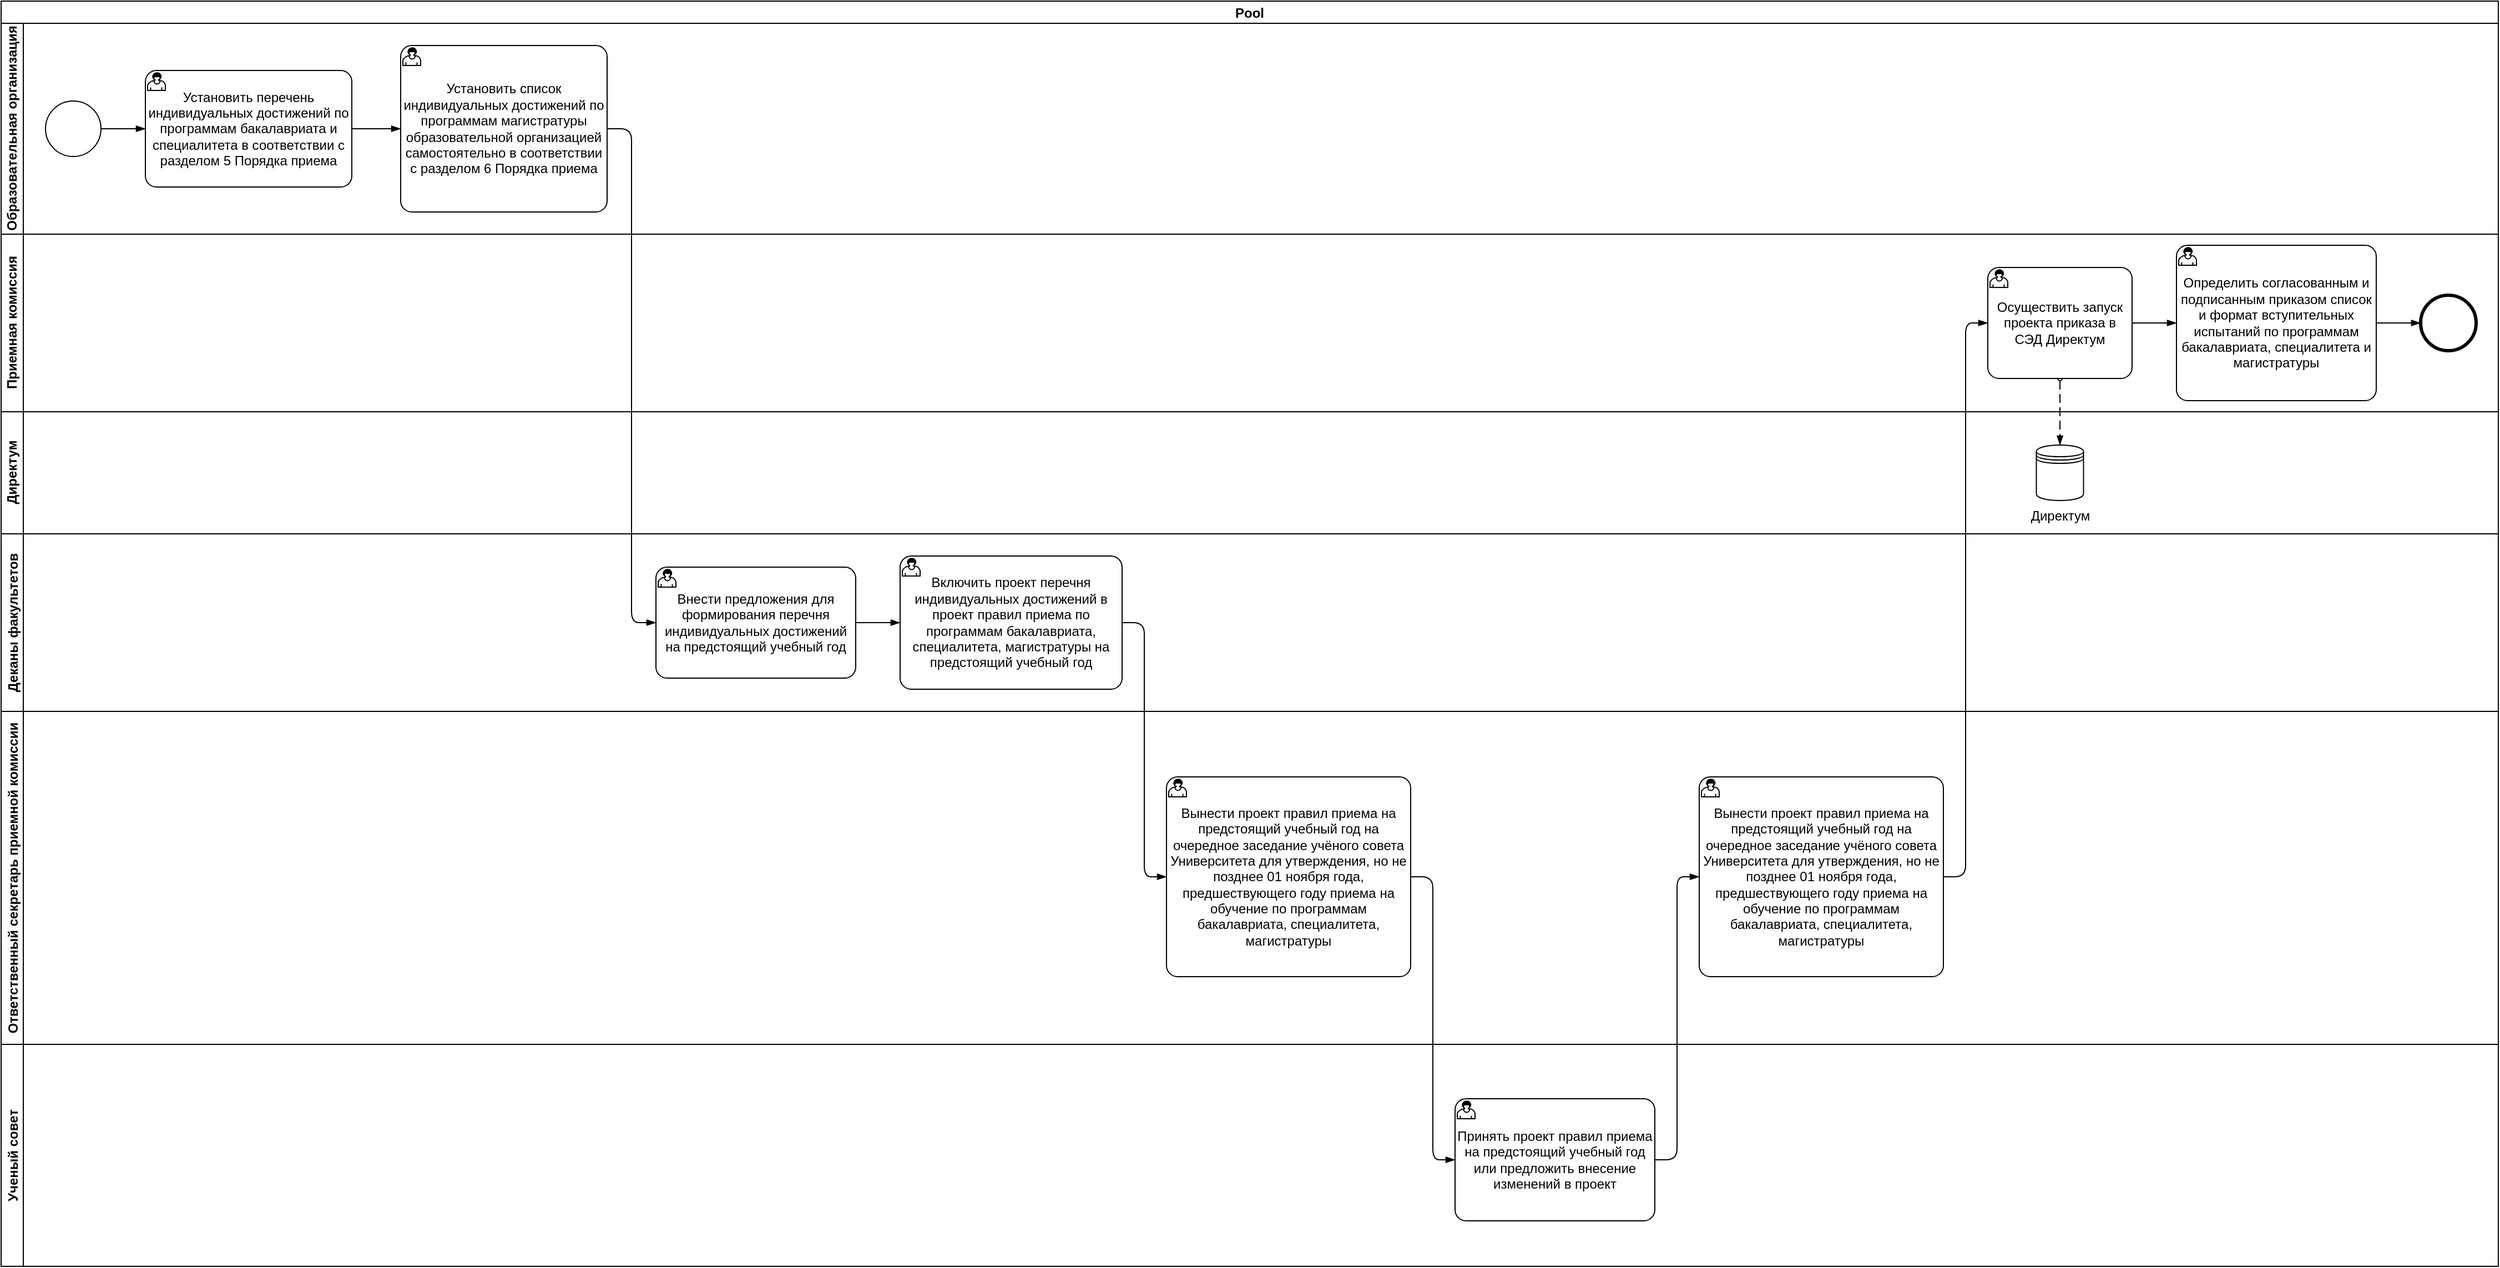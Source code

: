 <mxfile version="20.3.0" type="device"><diagram id="prtHgNgQTEPvFCAcTncT" name="Page-1"><mxGraphModel dx="1747" dy="585" grid="1" gridSize="10" guides="1" tooltips="1" connect="1" arrows="1" fold="1" page="1" pageScale="1" pageWidth="827" pageHeight="1169" math="0" shadow="0"><root><mxCell id="0"/><mxCell id="1" parent="0"/><mxCell id="oaYRFY7DtpgTLqZImUCr-1" value="Pool" style="swimlane;childLayout=stackLayout;resizeParent=1;resizeParentMax=0;horizontal=1;startSize=20;horizontalStack=0;swimlaneFillColor=none;rounded=0;" vertex="1" parent="1"><mxGeometry x="-90" y="90" width="2250" height="1140" as="geometry"/></mxCell><mxCell id="oaYRFY7DtpgTLqZImUCr-24" value="&lt;b&gt;Образовательная организация&lt;/b&gt;" style="swimlane;html=1;startSize=20;fontStyle=0;collapsible=0;horizontal=0;swimlaneLine=1;swimlaneFillColor=none;strokeWidth=1;fontFamily=Helvetica;fontSize=12;" vertex="1" parent="oaYRFY7DtpgTLqZImUCr-1"><mxGeometry y="20" width="2250" height="190" as="geometry"/></mxCell><mxCell id="oaYRFY7DtpgTLqZImUCr-25" value="Установить перечень индивидуальных достижений по программам бакалавриата и специалитета в соответствии с разделом 5 Порядка приема" style="points=[[0.25,0,0],[0.5,0,0],[0.75,0,0],[1,0.25,0],[1,0.5,0],[1,0.75,0],[0.75,1,0],[0.5,1,0],[0.25,1,0],[0,0.75,0],[0,0.5,0],[0,0.25,0]];shape=mxgraph.bpmn.task;whiteSpace=wrap;rectStyle=rounded;size=10;taskMarker=user;strokeWidth=1;fontFamily=Helvetica;fontSize=12;rounded=0;" vertex="1" parent="oaYRFY7DtpgTLqZImUCr-24"><mxGeometry x="130" y="42.5" width="186" height="105" as="geometry"/></mxCell><mxCell id="oaYRFY7DtpgTLqZImUCr-6" value="" style="points=[[0.145,0.145,0],[0.5,0,0],[0.855,0.145,0],[1,0.5,0],[0.855,0.855,0],[0.5,1,0],[0.145,0.855,0],[0,0.5,0]];shape=mxgraph.bpmn.event;html=1;verticalLabelPosition=bottom;labelBackgroundColor=#ffffff;verticalAlign=top;align=center;perimeter=ellipsePerimeter;outlineConnect=0;aspect=fixed;outline=standard;symbol=general;fontFamily=Helvetica;fontSize=12;rounded=0;" vertex="1" parent="oaYRFY7DtpgTLqZImUCr-24"><mxGeometry x="40" y="70" width="50" height="50" as="geometry"/></mxCell><mxCell id="oaYRFY7DtpgTLqZImUCr-12" value="" style="edgeStyle=elbowEdgeStyle;fontSize=12;html=1;endArrow=blockThin;endFill=1;rounded=0;fontFamily=Helvetica;entryX=0;entryY=0.5;entryDx=0;entryDy=0;entryPerimeter=0;" edge="1" parent="oaYRFY7DtpgTLqZImUCr-24" source="oaYRFY7DtpgTLqZImUCr-6" target="oaYRFY7DtpgTLqZImUCr-25"><mxGeometry width="160" relative="1" as="geometry"><mxPoint x="-200" y="400" as="sourcePoint"/><mxPoint x="540" y="620" as="targetPoint"/></mxGeometry></mxCell><mxCell id="oaYRFY7DtpgTLqZImUCr-26" value="Установить список индивидуальных достижений по программам магистратуры образовательной организацией самостоятельно в соответствии с разделом 6 Порядка приема" style="points=[[0.25,0,0],[0.5,0,0],[0.75,0,0],[1,0.25,0],[1,0.5,0],[1,0.75,0],[0.75,1,0],[0.5,1,0],[0.25,1,0],[0,0.75,0],[0,0.5,0],[0,0.25,0]];shape=mxgraph.bpmn.task;whiteSpace=wrap;rectStyle=rounded;size=10;taskMarker=user;strokeWidth=1;fontFamily=Helvetica;fontSize=12;rounded=0;" vertex="1" parent="oaYRFY7DtpgTLqZImUCr-24"><mxGeometry x="360" y="20" width="186" height="150" as="geometry"/></mxCell><mxCell id="oaYRFY7DtpgTLqZImUCr-27" value="" style="edgeStyle=elbowEdgeStyle;fontSize=12;html=1;endArrow=blockThin;endFill=1;rounded=1;fontFamily=Helvetica;entryX=0;entryY=0.5;entryDx=0;entryDy=0;entryPerimeter=0;exitX=1;exitY=0.5;exitDx=0;exitDy=0;exitPerimeter=0;" edge="1" parent="oaYRFY7DtpgTLqZImUCr-24" source="oaYRFY7DtpgTLqZImUCr-25" target="oaYRFY7DtpgTLqZImUCr-26"><mxGeometry width="160" relative="1" as="geometry"><mxPoint x="320" y="100" as="sourcePoint"/><mxPoint x="480" y="100" as="targetPoint"/></mxGeometry></mxCell><mxCell id="oaYRFY7DtpgTLqZImUCr-23" value="" style="dashed=1;dashPattern=8 4;endArrow=blockThin;endFill=1;startArrow=oval;startFill=0;endSize=6;startSize=4;rounded=0;fontFamily=Helvetica;fontSize=12;exitX=0.5;exitY=1;exitDx=0;exitDy=0;exitPerimeter=0;entryX=0.5;entryY=0;entryDx=0;entryDy=0;" edge="1" parent="oaYRFY7DtpgTLqZImUCr-1" source="oaYRFY7DtpgTLqZImUCr-18" target="oaYRFY7DtpgTLqZImUCr-21"><mxGeometry width="160" relative="1" as="geometry"><mxPoint x="1674" y="60" as="sourcePoint"/><mxPoint x="1679" y="190" as="targetPoint"/></mxGeometry></mxCell><mxCell id="oaYRFY7DtpgTLqZImUCr-17" value="&lt;span id=&quot;docs-internal-guid-5d45a1f5-7fff-b4d2-a4e2-0584c8322fc3&quot;&gt;&lt;span style=&quot;background-color: transparent; font-variant-numeric: normal; font-variant-east-asian: normal; vertical-align: baseline;&quot;&gt;&lt;font size=&quot;1&quot; style=&quot;&quot;&gt;&lt;b style=&quot;font-size: 12px;&quot;&gt;Приемная комиссия&lt;/b&gt;&lt;/font&gt;&lt;/span&gt;&lt;/span&gt;" style="swimlane;html=1;startSize=20;fontStyle=0;collapsible=0;horizontal=0;swimlaneLine=1;swimlaneFillColor=none;strokeWidth=1;fontFamily=Helvetica;fontSize=12;rounded=0;" vertex="1" parent="oaYRFY7DtpgTLqZImUCr-1"><mxGeometry y="210" width="2250" height="160" as="geometry"/></mxCell><mxCell id="oaYRFY7DtpgTLqZImUCr-18" value="Осуществить запуск проекта приказа в СЭД Директум" style="points=[[0.25,0,0],[0.5,0,0],[0.75,0,0],[1,0.25,0],[1,0.5,0],[1,0.75,0],[0.75,1,0],[0.5,1,0],[0.25,1,0],[0,0.75,0],[0,0.5,0],[0,0.25,0]];shape=mxgraph.bpmn.task;whiteSpace=wrap;rectStyle=rounded;size=10;taskMarker=user;strokeWidth=1;fontFamily=Helvetica;fontSize=12;rounded=0;" vertex="1" parent="oaYRFY7DtpgTLqZImUCr-17"><mxGeometry x="1790" y="30" width="130" height="100" as="geometry"/></mxCell><mxCell id="oaYRFY7DtpgTLqZImUCr-33" value="Определить согласованным и подписанным приказом список и формат вступительных испытаний по программам бакалавриата, специалитета и магистратуры" style="points=[[0.25,0,0],[0.5,0,0],[0.75,0,0],[1,0.25,0],[1,0.5,0],[1,0.75,0],[0.75,1,0],[0.5,1,0],[0.25,1,0],[0,0.75,0],[0,0.5,0],[0,0.25,0]];shape=mxgraph.bpmn.task;whiteSpace=wrap;rectStyle=rounded;size=10;taskMarker=user;strokeWidth=1;fontFamily=Helvetica;fontSize=12;rounded=0;" vertex="1" parent="oaYRFY7DtpgTLqZImUCr-17"><mxGeometry x="1960" y="10" width="180" height="140" as="geometry"/></mxCell><mxCell id="oaYRFY7DtpgTLqZImUCr-34" value="" style="edgeStyle=elbowEdgeStyle;fontSize=12;html=1;endArrow=blockThin;endFill=1;rounded=1;fontFamily=Helvetica;exitX=1;exitY=0.5;exitDx=0;exitDy=0;exitPerimeter=0;entryX=0;entryY=0.5;entryDx=0;entryDy=0;entryPerimeter=0;" edge="1" parent="oaYRFY7DtpgTLqZImUCr-17" source="oaYRFY7DtpgTLqZImUCr-18" target="oaYRFY7DtpgTLqZImUCr-33"><mxGeometry width="160" relative="1" as="geometry"><mxPoint x="1970" y="210" as="sourcePoint"/><mxPoint x="1960" y="70" as="targetPoint"/></mxGeometry></mxCell><mxCell id="oaYRFY7DtpgTLqZImUCr-35" value="" style="points=[[0.145,0.145,0],[0.5,0,0],[0.855,0.145,0],[1,0.5,0],[0.855,0.855,0],[0.5,1,0],[0.145,0.855,0],[0,0.5,0]];shape=mxgraph.bpmn.event;html=1;verticalLabelPosition=bottom;labelBackgroundColor=#ffffff;verticalAlign=top;align=center;perimeter=ellipsePerimeter;outlineConnect=0;aspect=fixed;outline=end;symbol=terminate2;strokeWidth=1;fontFamily=Helvetica;fontSize=12;" vertex="1" parent="oaYRFY7DtpgTLqZImUCr-17"><mxGeometry x="2180" y="55" width="50" height="50" as="geometry"/></mxCell><mxCell id="oaYRFY7DtpgTLqZImUCr-37" value="" style="edgeStyle=elbowEdgeStyle;fontSize=12;html=1;endArrow=blockThin;endFill=1;rounded=1;fontFamily=Helvetica;exitX=1;exitY=0.5;exitDx=0;exitDy=0;exitPerimeter=0;entryX=0;entryY=0.5;entryDx=0;entryDy=0;entryPerimeter=0;" edge="1" parent="oaYRFY7DtpgTLqZImUCr-17" source="oaYRFY7DtpgTLqZImUCr-33" target="oaYRFY7DtpgTLqZImUCr-35"><mxGeometry width="160" relative="1" as="geometry"><mxPoint x="2070" y="-80" as="sourcePoint"/><mxPoint x="2230" y="-80" as="targetPoint"/></mxGeometry></mxCell><mxCell id="oaYRFY7DtpgTLqZImUCr-22" value="&lt;b&gt;Директум&lt;/b&gt;" style="swimlane;html=1;startSize=20;fontStyle=0;collapsible=0;horizontal=0;swimlaneLine=1;swimlaneFillColor=none;strokeWidth=1;fontFamily=Helvetica;fontSize=12;rounded=0;" vertex="1" parent="oaYRFY7DtpgTLqZImUCr-1"><mxGeometry y="370" width="2250" height="110" as="geometry"/></mxCell><mxCell id="oaYRFY7DtpgTLqZImUCr-21" value="Директум" style="shape=datastore;whiteSpace=wrap;html=1;labelPosition=center;verticalLabelPosition=bottom;align=center;verticalAlign=top;strokeWidth=1;fontFamily=Helvetica;fontSize=12;rounded=0;" vertex="1" parent="oaYRFY7DtpgTLqZImUCr-22"><mxGeometry x="1833.75" y="30" width="42.5" height="50" as="geometry"/></mxCell><mxCell id="oaYRFY7DtpgTLqZImUCr-2" value="Деканы факультетов" style="swimlane;startSize=20;horizontal=0;rounded=0;" vertex="1" parent="oaYRFY7DtpgTLqZImUCr-1"><mxGeometry y="480" width="2250" height="160" as="geometry"/></mxCell><mxCell id="oaYRFY7DtpgTLqZImUCr-9" value="Внести предложения для формирования перечня индивидуальных достижений на предстоящий учебный год" style="points=[[0.25,0,0],[0.5,0,0],[0.75,0,0],[1,0.25,0],[1,0.5,0],[1,0.75,0],[0.75,1,0],[0.5,1,0],[0.25,1,0],[0,0.75,0],[0,0.5,0],[0,0.25,0]];shape=mxgraph.bpmn.task;whiteSpace=wrap;rectStyle=rounded;size=10;taskMarker=user;strokeWidth=1;fontFamily=Helvetica;fontSize=12;rounded=0;" vertex="1" parent="oaYRFY7DtpgTLqZImUCr-2"><mxGeometry x="590" y="30" width="180" height="100" as="geometry"/></mxCell><mxCell id="oaYRFY7DtpgTLqZImUCr-29" value="Включить проект перечня индивидуальных достижений в проект правил приема по программам бакалавриата, специалитета, магистратуры на предстоящий учебный год" style="points=[[0.25,0,0],[0.5,0,0],[0.75,0,0],[1,0.25,0],[1,0.5,0],[1,0.75,0],[0.75,1,0],[0.5,1,0],[0.25,1,0],[0,0.75,0],[0,0.5,0],[0,0.25,0]];shape=mxgraph.bpmn.task;whiteSpace=wrap;rectStyle=rounded;size=10;taskMarker=user;strokeWidth=1;fontFamily=Helvetica;fontSize=12;rounded=0;" vertex="1" parent="oaYRFY7DtpgTLqZImUCr-2"><mxGeometry x="810" y="20" width="200" height="120" as="geometry"/></mxCell><mxCell id="oaYRFY7DtpgTLqZImUCr-11" value="" style="edgeStyle=elbowEdgeStyle;fontSize=12;html=1;endArrow=blockThin;endFill=1;rounded=1;fontFamily=Helvetica;exitX=1;exitY=0.5;exitDx=0;exitDy=0;exitPerimeter=0;entryX=0;entryY=0.5;entryDx=0;entryDy=0;entryPerimeter=0;" edge="1" parent="oaYRFY7DtpgTLqZImUCr-2" source="oaYRFY7DtpgTLqZImUCr-9" target="oaYRFY7DtpgTLqZImUCr-29"><mxGeometry width="160" relative="1" as="geometry"><mxPoint x="630" y="-240" as="sourcePoint"/><mxPoint x="790" y="-240" as="targetPoint"/></mxGeometry></mxCell><mxCell id="oaYRFY7DtpgTLqZImUCr-3" value="Ответственный секретарь приемной комиссии" style="swimlane;startSize=20;horizontal=0;rounded=0;" vertex="1" parent="oaYRFY7DtpgTLqZImUCr-1"><mxGeometry y="640" width="2250" height="300" as="geometry"/></mxCell><mxCell id="oaYRFY7DtpgTLqZImUCr-10" value="Вынести проект правил приема на предстоящий учебный год на очередное заседание учёного совета Университета для утверждения, но не позднее 01 ноября года, предшествующего году приема на обучение по программам бакалавриата, специалитета, магистратуры" style="points=[[0.25,0,0],[0.5,0,0],[0.75,0,0],[1,0.25,0],[1,0.5,0],[1,0.75,0],[0.75,1,0],[0.5,1,0],[0.25,1,0],[0,0.75,0],[0,0.5,0],[0,0.25,0]];shape=mxgraph.bpmn.task;whiteSpace=wrap;rectStyle=rounded;size=10;taskMarker=user;strokeWidth=1;fontFamily=Helvetica;fontSize=12;rounded=0;" vertex="1" parent="oaYRFY7DtpgTLqZImUCr-3"><mxGeometry x="1050" y="59" width="220" height="180" as="geometry"/></mxCell><mxCell id="oaYRFY7DtpgTLqZImUCr-14" value="Вынести проект правил приема на предстоящий учебный год на очередное заседание учёного совета Университета для утверждения, но не позднее 01 ноября года, предшествующего году приема на обучение по программам бакалавриата, специалитета, магистратуры" style="points=[[0.25,0,0],[0.5,0,0],[0.75,0,0],[1,0.25,0],[1,0.5,0],[1,0.75,0],[0.75,1,0],[0.5,1,0],[0.25,1,0],[0,0.75,0],[0,0.5,0],[0,0.25,0]];shape=mxgraph.bpmn.task;whiteSpace=wrap;rectStyle=rounded;size=10;taskMarker=user;strokeWidth=1;fontFamily=Helvetica;fontSize=12;rounded=0;" vertex="1" parent="oaYRFY7DtpgTLqZImUCr-3"><mxGeometry x="1530" y="59" width="220" height="180" as="geometry"/></mxCell><mxCell id="oaYRFY7DtpgTLqZImUCr-16" value="" style="edgeStyle=elbowEdgeStyle;fontSize=12;html=1;endArrow=blockThin;endFill=1;rounded=1;fontFamily=Helvetica;entryX=0;entryY=0.5;entryDx=0;entryDy=0;entryPerimeter=0;" edge="1" parent="oaYRFY7DtpgTLqZImUCr-1" source="oaYRFY7DtpgTLqZImUCr-13" target="oaYRFY7DtpgTLqZImUCr-14"><mxGeometry width="160" relative="1" as="geometry"><mxPoint x="1200" y="14" as="sourcePoint"/><mxPoint x="1940" y="1114" as="targetPoint"/></mxGeometry></mxCell><mxCell id="oaYRFY7DtpgTLqZImUCr-4" value="Ученый совет" style="swimlane;startSize=20;horizontal=0;rounded=0;" vertex="1" parent="oaYRFY7DtpgTLqZImUCr-1"><mxGeometry y="940" width="2250" height="200" as="geometry"/></mxCell><mxCell id="oaYRFY7DtpgTLqZImUCr-13" value="Принять проект правил приема на предстоящий учебный год или предложить внесение изменений в проект" style="points=[[0.25,0,0],[0.5,0,0],[0.75,0,0],[1,0.25,0],[1,0.5,0],[1,0.75,0],[0.75,1,0],[0.5,1,0],[0.25,1,0],[0,0.75,0],[0,0.5,0],[0,0.25,0]];shape=mxgraph.bpmn.task;whiteSpace=wrap;rectStyle=rounded;size=10;taskMarker=user;strokeWidth=1;fontFamily=Helvetica;fontSize=12;rounded=0;" vertex="1" parent="oaYRFY7DtpgTLqZImUCr-4"><mxGeometry x="1310" y="49" width="180" height="110" as="geometry"/></mxCell><mxCell id="oaYRFY7DtpgTLqZImUCr-28" value="" style="edgeStyle=elbowEdgeStyle;fontSize=12;html=1;endArrow=blockThin;endFill=1;rounded=1;fontFamily=Helvetica;entryX=0;entryY=0.5;entryDx=0;entryDy=0;entryPerimeter=0;exitX=1;exitY=0.5;exitDx=0;exitDy=0;exitPerimeter=0;" edge="1" parent="oaYRFY7DtpgTLqZImUCr-1" source="oaYRFY7DtpgTLqZImUCr-26" target="oaYRFY7DtpgTLqZImUCr-9"><mxGeometry width="160" relative="1" as="geometry"><mxPoint x="540" y="110" as="sourcePoint"/><mxPoint x="700" y="110" as="targetPoint"/></mxGeometry></mxCell><mxCell id="oaYRFY7DtpgTLqZImUCr-32" value="" style="edgeStyle=elbowEdgeStyle;fontSize=12;html=1;endArrow=blockThin;endFill=1;rounded=1;fontFamily=Helvetica;entryX=0;entryY=0.5;entryDx=0;entryDy=0;entryPerimeter=0;exitX=1;exitY=0.5;exitDx=0;exitDy=0;exitPerimeter=0;" edge="1" parent="oaYRFY7DtpgTLqZImUCr-1" source="oaYRFY7DtpgTLqZImUCr-29" target="oaYRFY7DtpgTLqZImUCr-10"><mxGeometry width="160" relative="1" as="geometry"><mxPoint x="1010" y="540" as="sourcePoint"/><mxPoint x="1170" y="540" as="targetPoint"/></mxGeometry></mxCell><mxCell id="oaYRFY7DtpgTLqZImUCr-15" value="" style="edgeStyle=elbowEdgeStyle;fontSize=12;html=1;endArrow=blockThin;endFill=1;rounded=1;fontFamily=Helvetica;entryX=0;entryY=0.5;entryDx=0;entryDy=0;entryPerimeter=0;exitX=1;exitY=0.5;exitDx=0;exitDy=0;exitPerimeter=0;" edge="1" parent="oaYRFY7DtpgTLqZImUCr-1" source="oaYRFY7DtpgTLqZImUCr-10" target="oaYRFY7DtpgTLqZImUCr-13"><mxGeometry width="160" relative="1" as="geometry"><mxPoint x="1270" y="769" as="sourcePoint"/><mxPoint x="1430" y="769" as="targetPoint"/></mxGeometry></mxCell><mxCell id="oaYRFY7DtpgTLqZImUCr-20" value="" style="edgeStyle=elbowEdgeStyle;fontSize=12;html=1;endArrow=blockThin;endFill=1;rounded=1;fontFamily=Helvetica;entryX=0;entryY=0.5;entryDx=0;entryDy=0;entryPerimeter=0;exitX=1;exitY=0.5;exitDx=0;exitDy=0;exitPerimeter=0;" edge="1" parent="oaYRFY7DtpgTLqZImUCr-1" source="oaYRFY7DtpgTLqZImUCr-14" target="oaYRFY7DtpgTLqZImUCr-18"><mxGeometry width="160" relative="1" as="geometry"><mxPoint x="1510" y="770" as="sourcePoint"/><mxPoint x="1670" y="770" as="targetPoint"/><Array as="points"><mxPoint x="1770" y="540"/></Array></mxGeometry></mxCell></root></mxGraphModel></diagram></mxfile>
